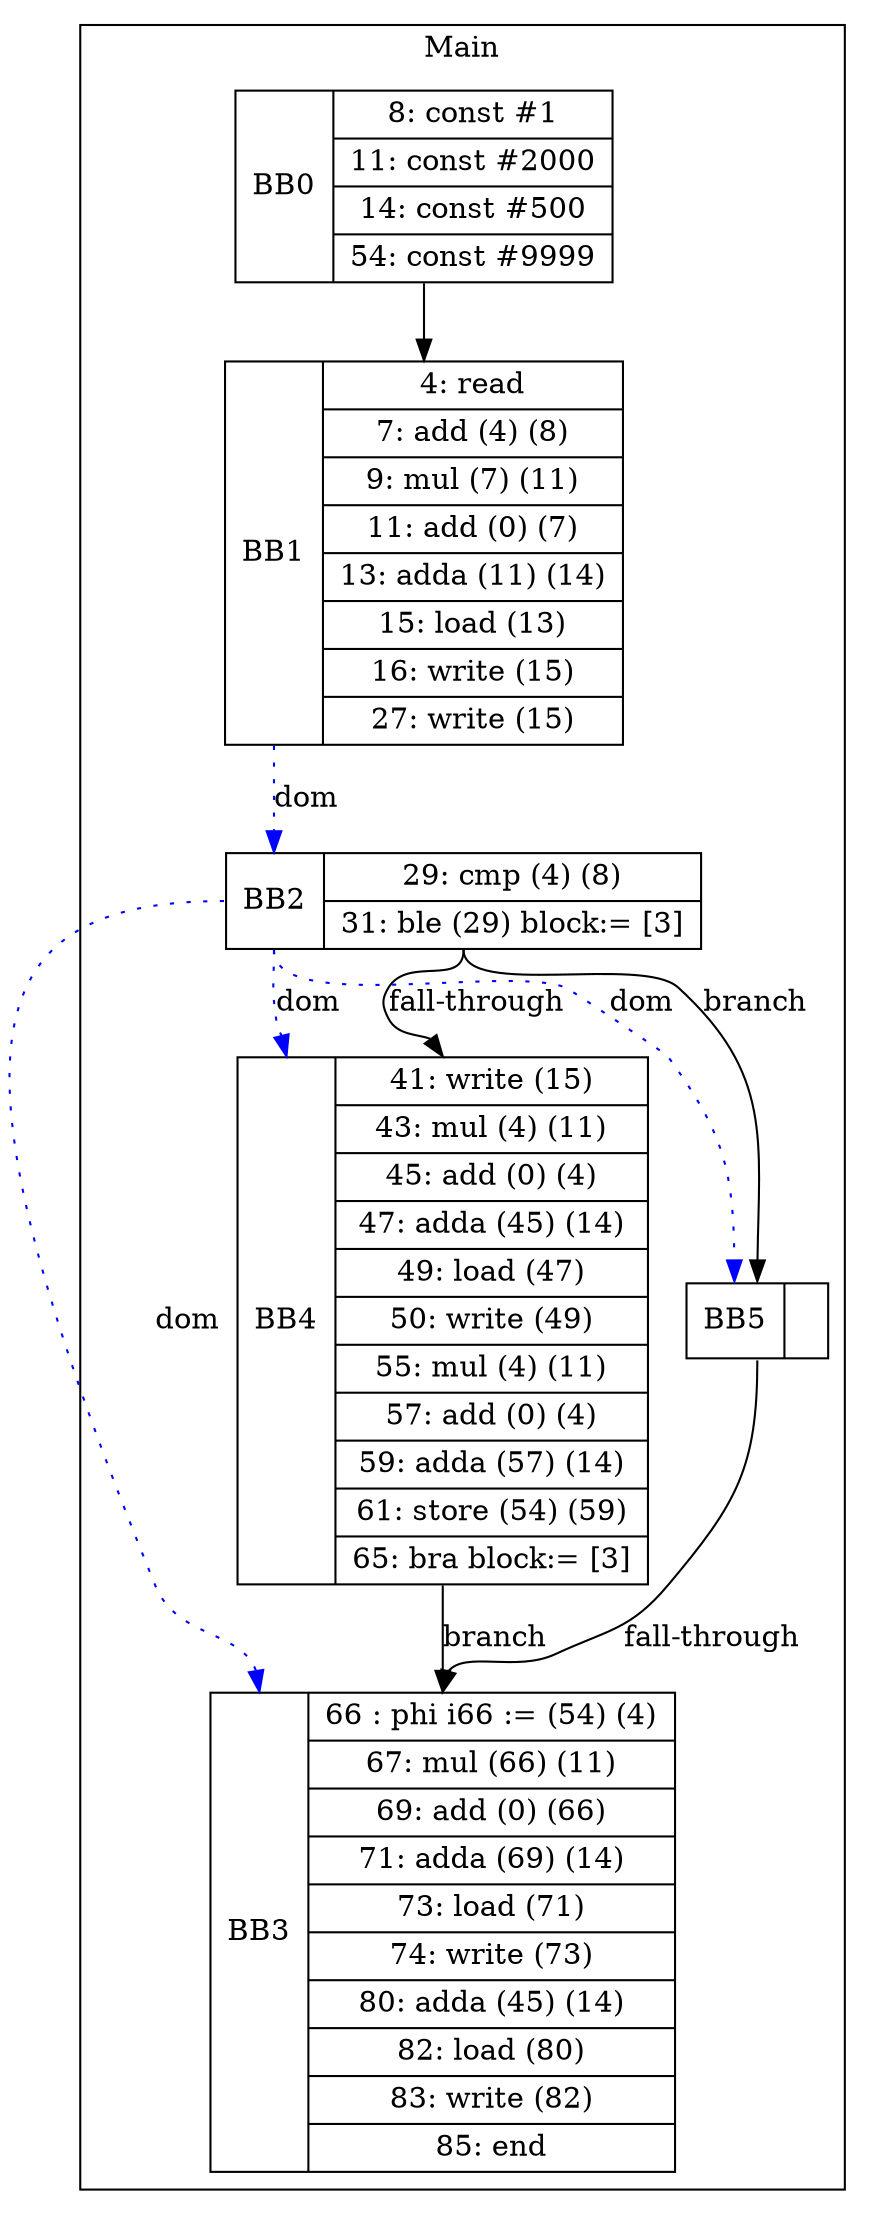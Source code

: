 digraph G {
node [shape=record];
subgraph cluster_main{
label = "Main";
BB0 [shape=record, label="<b>BB0|{8: const #1|11: const #2000|14: const #500|54: const #9999}"];
BB1 [shape=record, label="<b>BB1|{4: read|7: add (4) (8)|9: mul (7) (11)|11: add (0) (7)|13: adda (11) (14)|15: load (13)|16: write (15)|27: write (15)}"];
BB2 [shape=record, label="<b>BB2|{29: cmp (4) (8)|31: ble (29) block:= [3]}"];
BB3 [shape=record, label="<b>BB3|{66 : phi i66 := (54) (4)|67: mul (66) (11)|69: add (0) (66)|71: adda (69) (14)|73: load (71)|74: write (73)|80: adda (45) (14)|82: load (80)|83: write (82)|85: end}"];
BB4 [shape=record, label="<b>BB4|{41: write (15)|43: mul (4) (11)|45: add (0) (4)|47: adda (45) (14)|49: load (47)|50: write (49)|55: mul (4) (11)|57: add (0) (4)|59: adda (57) (14)|61: store (54) (59)|65: bra block:= [3]}"];
BB5 [shape=record, label="<b>BB5|}"];
}
BB0:s -> BB1:n ;
BB2:b -> BB3:b [color=blue, style=dotted, label="dom"];
BB2:b -> BB4:b [color=blue, style=dotted, label="dom"];
BB1:b -> BB2:b [color=blue, style=dotted, label="dom"];
BB2:b -> BB5:b [color=blue, style=dotted, label="dom"];
BB2:s -> BB5:n [label="branch"];
BB4:s -> BB3:n [label="branch"];
BB5:s -> BB3:n [label="fall-through"];
BB2:s -> BB4:n [label="fall-through"];
}
